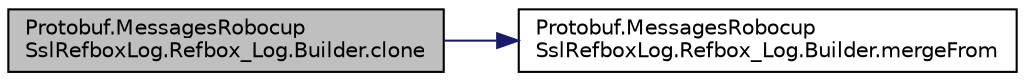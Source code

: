 digraph "Protobuf.MessagesRobocupSslRefboxLog.Refbox_Log.Builder.clone"
{
 // INTERACTIVE_SVG=YES
  edge [fontname="Helvetica",fontsize="10",labelfontname="Helvetica",labelfontsize="10"];
  node [fontname="Helvetica",fontsize="10",shape=record];
  rankdir="LR";
  Node1 [label="Protobuf.MessagesRobocup\lSslRefboxLog.Refbox_Log.Builder.clone",height=0.2,width=0.4,color="black", fillcolor="grey75", style="filled", fontcolor="black"];
  Node1 -> Node2 [color="midnightblue",fontsize="10",style="solid",fontname="Helvetica"];
  Node2 [label="Protobuf.MessagesRobocup\lSslRefboxLog.Refbox_Log.Builder.mergeFrom",height=0.2,width=0.4,color="black", fillcolor="white", style="filled",URL="$df/d14/class_protobuf_1_1_messages_robocup_ssl_refbox_log_1_1_refbox___log_1_1_builder.html#ac36e33a646162011ba85361e271a6fc4"];
}
